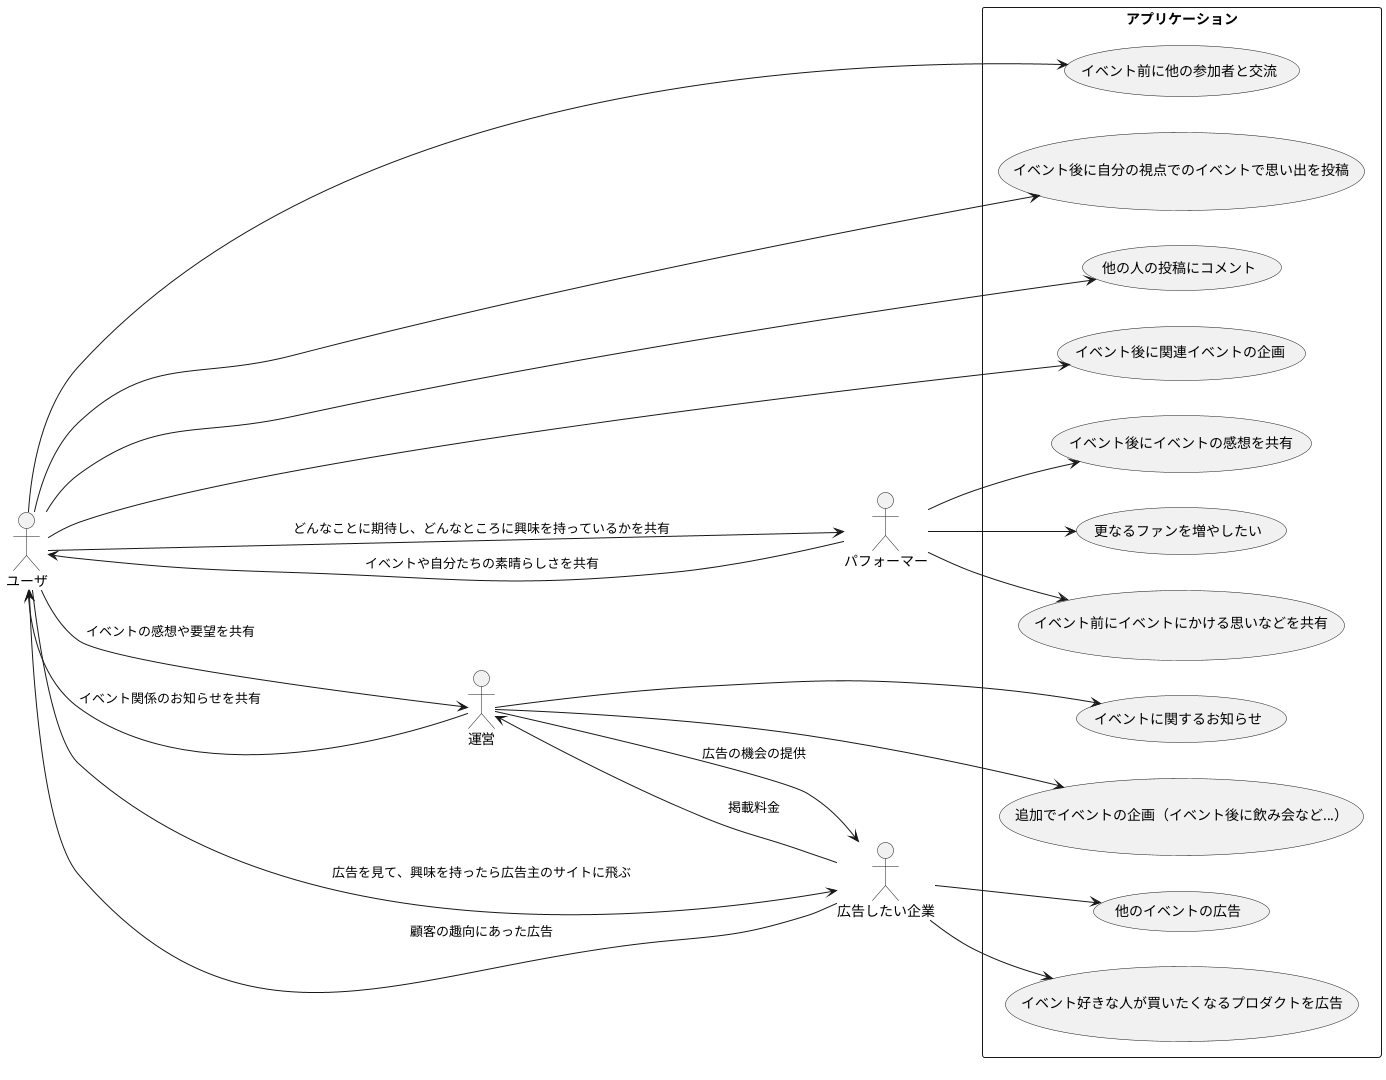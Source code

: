 @startuml
left to right direction
skinparam packageStyle rectangle

actor User as "ユーザ"
actor Operator as "運営"
actor Performer as "パフォーマー"
actor advertiser as "広告したい企業"
rectangle "アプリケーション" {
    ' ユーザ視点のユースケース
    usecase "イベント前に他の参加者と交流" as UC1
    usecase "イベント後に自分の視点でのイベントで思い出を投稿" as UC2
    usecase "他の人の投稿にコメント" as UC3
    usecase "イベント後に関連イベントの企画" as UC4

    ' 運営視点のユースケース
    usecase "イベントに関するお知らせ" as UC5
    usecase "追加でイベントの企画（イベント後に飲み会など...）" as UC6

    ' パフォーマー視点のユースケース
    usecase "イベント前にイベントにかける思いなどを共有" as UC7
    usecase "イベント後にイベントの感想を共有" as UC8
    usecase "更なるファンを増やしたい" as UC9


    ' 広告したい企業視点のユースケース
    usecase "イベント好きな人が買いたくなるプロダクトを広告" as UC10
    usecase "他のイベントの広告" as UC11

    User --> UC1
    User --> UC2
    User --> UC3
    User --> UC4

    Operator --> UC5
    Operator --> UC6

    Performer --> UC7
    Performer --> UC8
    Performer --> UC9

    advertiser --> UC10

    advertiser --> UC11


}

advertiser --> Operator: 掲載料金
Operator --> advertiser: 広告の機会の提供

User --> Performer: どんなことに期待し、どんなところに興味を持っているかを共有
Performer --> User: イベントや自分たちの素晴らしさを共有

User --> Operator: イベントの感想や要望を共有
Operator --> User: イベント関係のお知らせを共有

User --> advertiser: 広告を見て、興味を持ったら広告主のサイトに飛ぶ
advertiser --> User: 顧客の趣向にあった広告

@enduml
